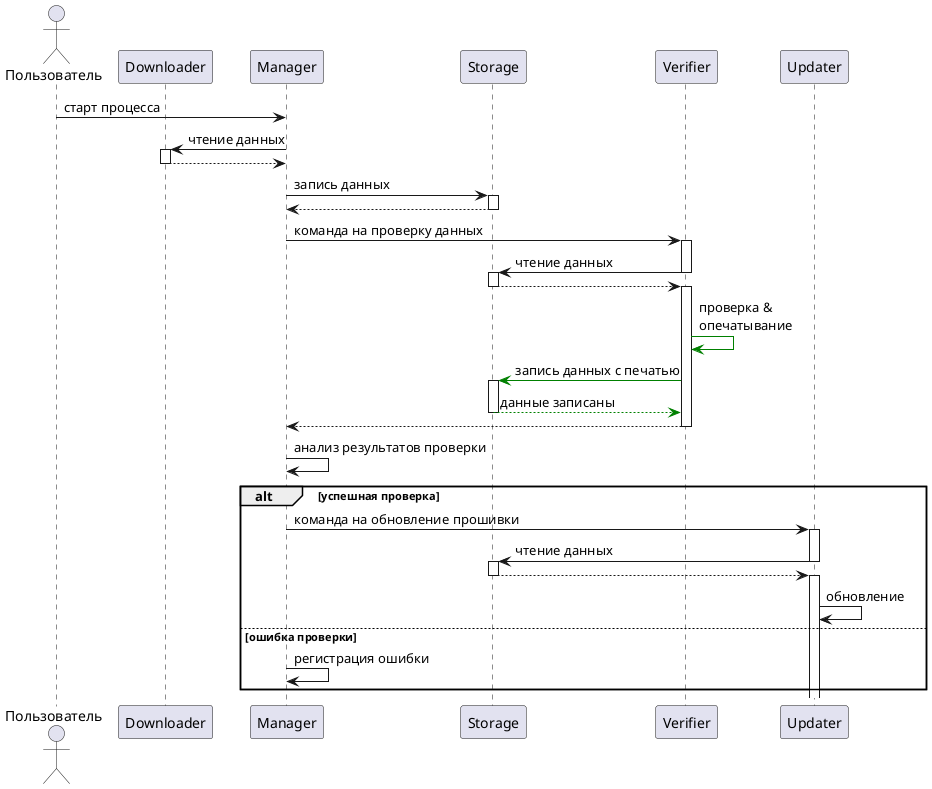 @startuml

actor "Пользователь" as u
participant Downloader
participant Manager
participant Manager
participant Storage
participant Verifier
participant Updater


u -> Manager: старт процесса
Manager -> Downloader++: чтение данных
Downloader --> Manager--
Manager -> Storage++: запись данных
Storage --> Manager--
Manager -> Verifier++: команда на проверку данных
Verifier -> Storage--: чтение данных
activate Storage
Storage --> Verifier--
activate Verifier
Verifier -[#green]> Verifier: проверка &\nопечатывание
Verifier -[#green]> Storage++: запись данных с печатью
Storage -[#green]-> Verifier--: данные записаны
Verifier --> Manager--
Manager -> Manager: анализ результатов проверки
alt успешная проверка
Manager -> Updater++: команда на обновление прошивки
Updater -> Storage: чтение данных
deactivate Updater
activate Storage
Storage --> Updater
deactivate Storage
activate Updater
Updater -> Updater: обновление
else ошибка проверки
Manager -> Manager: регистрация ошибки
end


@enduml